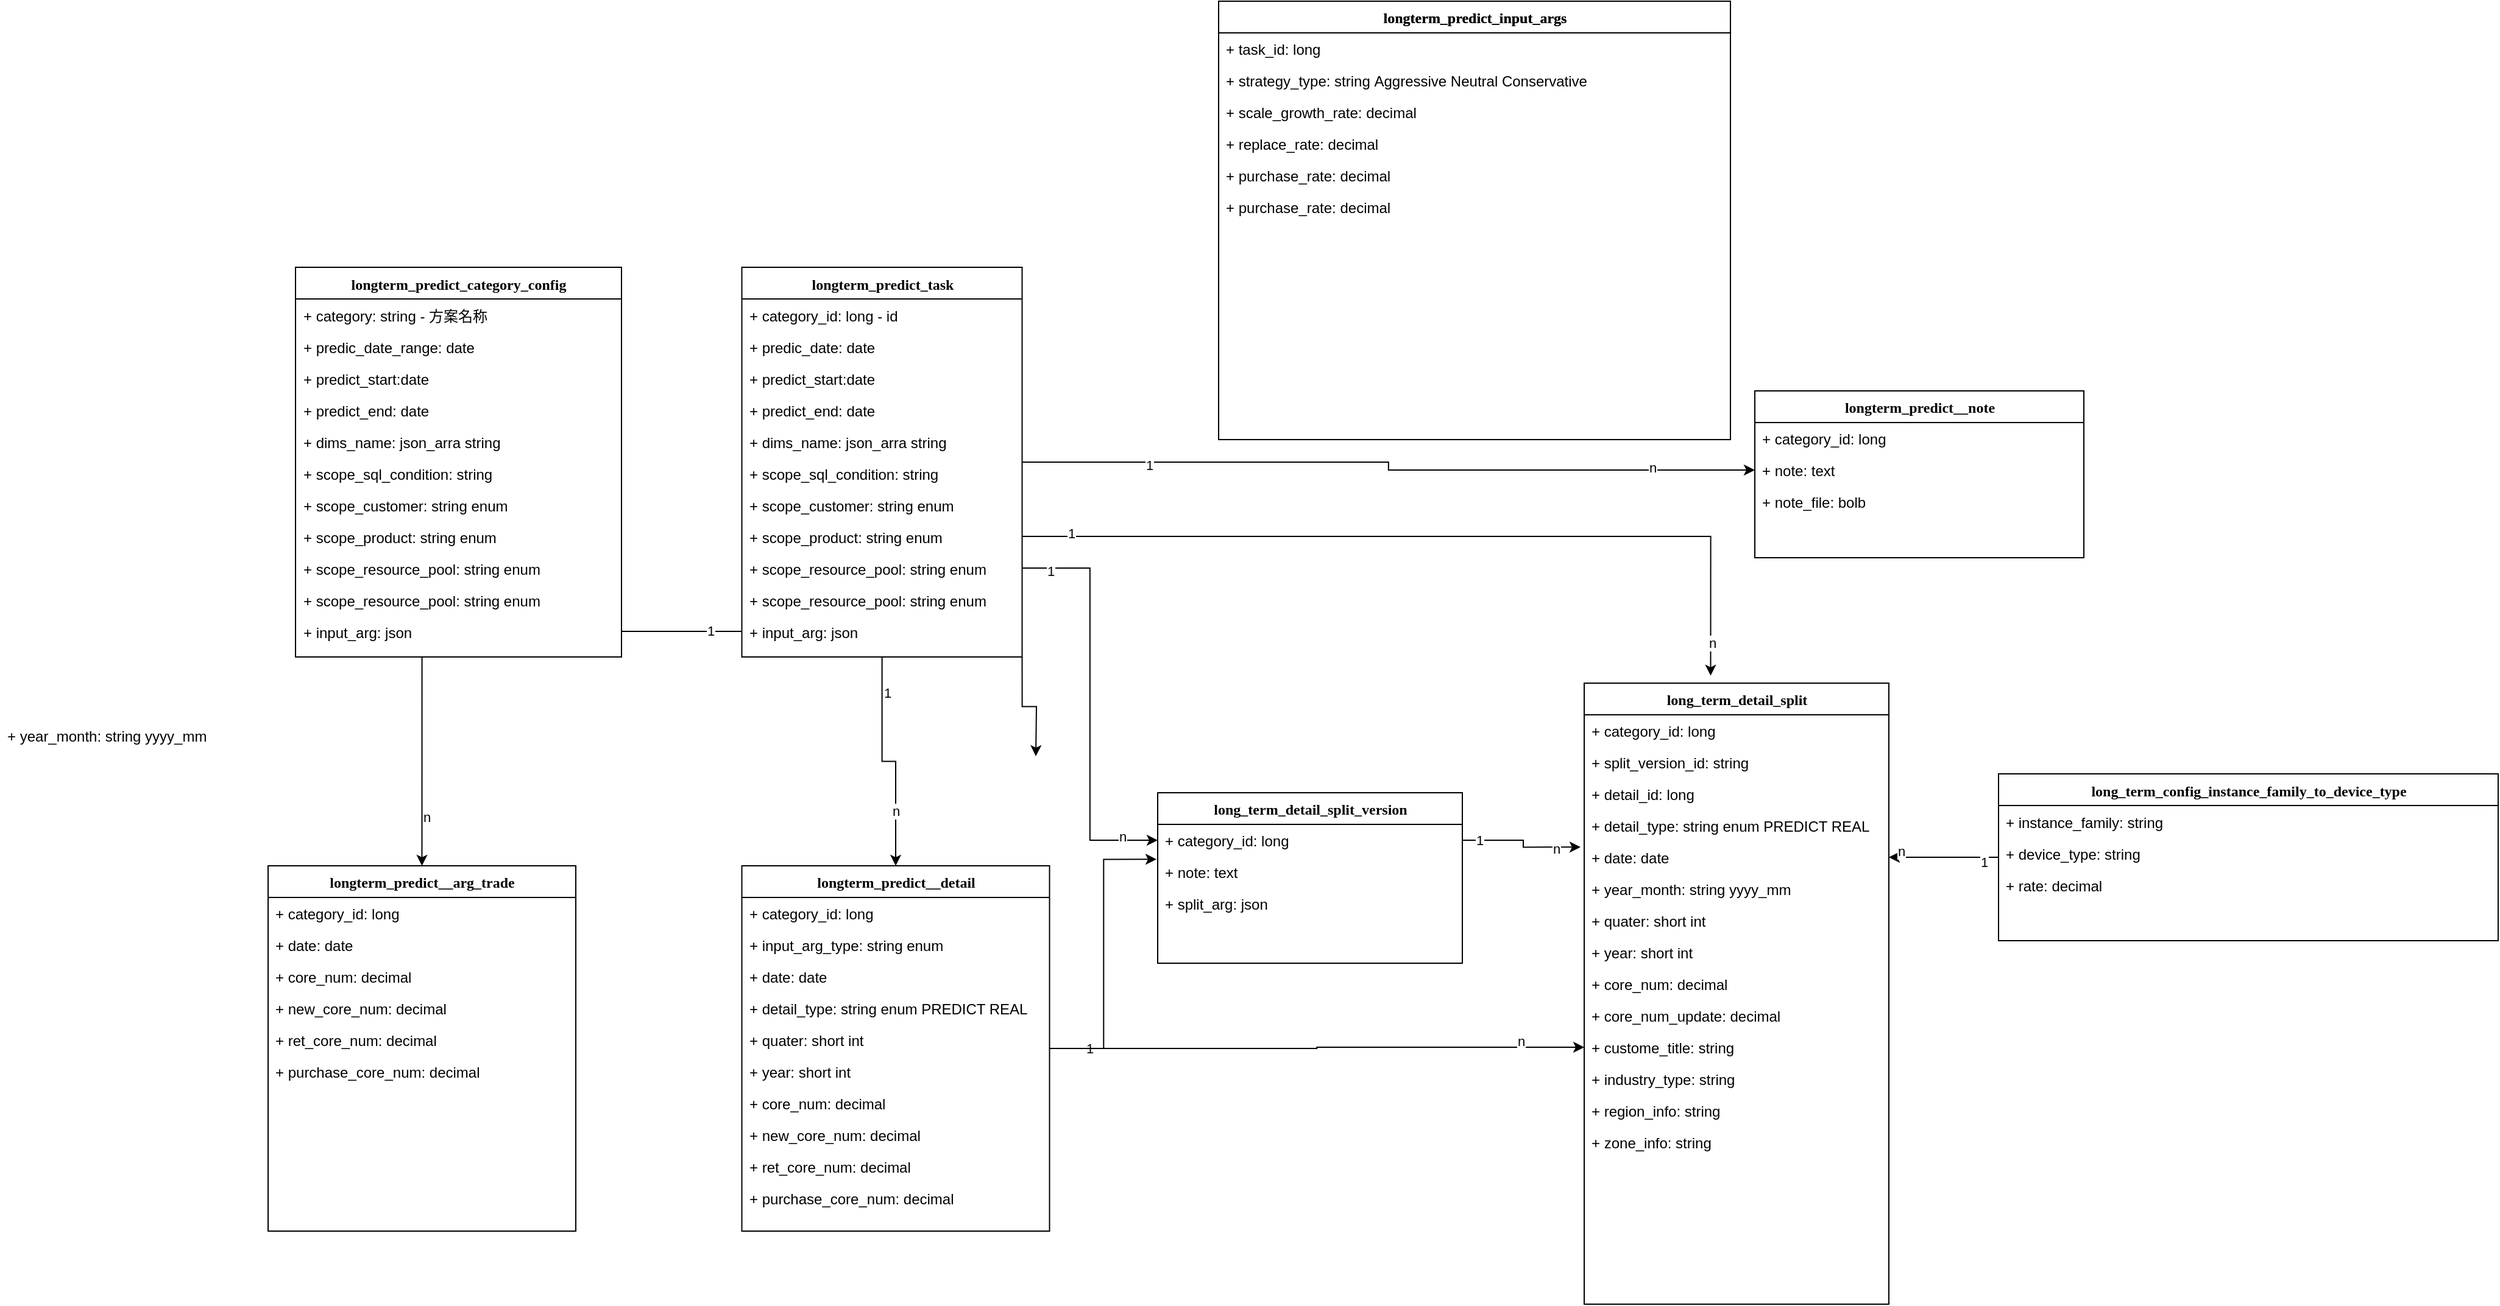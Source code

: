 <mxfile version="24.7.6">
  <diagram name="Page-1" id="9f46799a-70d6-7492-0946-bef42562c5a5">
    <mxGraphModel dx="3070" dy="2000" grid="1" gridSize="10" guides="1" tooltips="1" connect="1" arrows="1" fold="1" page="1" pageScale="1" pageWidth="1100" pageHeight="850" background="none" math="0" shadow="0">
      <root>
        <mxCell id="0" />
        <mxCell id="1" parent="0" />
        <mxCell id="yYe-uFD8IjanVbR1_Ap--11" style="edgeStyle=orthogonalEdgeStyle;rounded=0;orthogonalLoop=1;jettySize=auto;html=1;entryX=0.5;entryY=0;entryDx=0;entryDy=0;" edge="1" parent="1" source="78961159f06e98e8-17" target="78961159f06e98e8-69">
          <mxGeometry relative="1" as="geometry" />
        </mxCell>
        <mxCell id="yYe-uFD8IjanVbR1_Ap--20" value="1" style="edgeLabel;html=1;align=center;verticalAlign=middle;resizable=0;points=[];" vertex="1" connectable="0" parent="yYe-uFD8IjanVbR1_Ap--11">
          <mxGeometry x="-0.678" y="4" relative="1" as="geometry">
            <mxPoint as="offset" />
          </mxGeometry>
        </mxCell>
        <mxCell id="yYe-uFD8IjanVbR1_Ap--21" value="n" style="edgeLabel;html=1;align=center;verticalAlign=middle;resizable=0;points=[];" vertex="1" connectable="0" parent="yYe-uFD8IjanVbR1_Ap--11">
          <mxGeometry x="0.504" relative="1" as="geometry">
            <mxPoint as="offset" />
          </mxGeometry>
        </mxCell>
        <mxCell id="yYe-uFD8IjanVbR1_Ap--12" style="edgeStyle=orthogonalEdgeStyle;rounded=0;orthogonalLoop=1;jettySize=auto;html=1;entryX=0;entryY=0.5;entryDx=0;entryDy=0;" edge="1" parent="1" source="78961159f06e98e8-17" target="78961159f06e98e8-32">
          <mxGeometry relative="1" as="geometry" />
        </mxCell>
        <mxCell id="yYe-uFD8IjanVbR1_Ap--13" value="1" style="edgeLabel;html=1;align=center;verticalAlign=middle;resizable=0;points=[];" vertex="1" connectable="0" parent="yYe-uFD8IjanVbR1_Ap--12">
          <mxGeometry x="-0.66" y="-2" relative="1" as="geometry">
            <mxPoint as="offset" />
          </mxGeometry>
        </mxCell>
        <mxCell id="yYe-uFD8IjanVbR1_Ap--14" value="n" style="edgeLabel;html=1;align=center;verticalAlign=middle;resizable=0;points=[];" vertex="1" connectable="0" parent="yYe-uFD8IjanVbR1_Ap--12">
          <mxGeometry x="0.722" y="2" relative="1" as="geometry">
            <mxPoint as="offset" />
          </mxGeometry>
        </mxCell>
        <mxCell id="yYe-uFD8IjanVbR1_Ap--106" style="edgeStyle=orthogonalEdgeStyle;rounded=0;orthogonalLoop=1;jettySize=auto;html=1;exitX=1;exitY=1;exitDx=0;exitDy=0;" edge="1" parent="1" source="78961159f06e98e8-17">
          <mxGeometry relative="1" as="geometry">
            <mxPoint x="250" y="300" as="targetPoint" />
          </mxGeometry>
        </mxCell>
        <mxCell id="78961159f06e98e8-17" value="longterm_predict_task" style="swimlane;html=1;fontStyle=1;align=center;verticalAlign=top;childLayout=stackLayout;horizontal=1;startSize=26;horizontalStack=0;resizeParent=1;resizeLast=0;collapsible=1;marginBottom=0;swimlaneFillColor=#ffffff;rounded=0;shadow=0;comic=0;labelBackgroundColor=none;strokeWidth=1;fillColor=none;fontFamily=Verdana;fontSize=12" parent="1" vertex="1">
          <mxGeometry x="8.75" y="-101.5" width="230" height="320" as="geometry" />
        </mxCell>
        <mxCell id="78961159f06e98e8-21" value="+ category_id: long - id" style="text;html=1;strokeColor=none;fillColor=none;align=left;verticalAlign=top;spacingLeft=4;spacingRight=4;whiteSpace=wrap;overflow=hidden;rotatable=0;points=[[0,0.5],[1,0.5]];portConstraint=eastwest;" parent="78961159f06e98e8-17" vertex="1">
          <mxGeometry y="26" width="230" height="26" as="geometry" />
        </mxCell>
        <mxCell id="78961159f06e98e8-23" value="+ predic_date: date" style="text;html=1;strokeColor=none;fillColor=none;align=left;verticalAlign=top;spacingLeft=4;spacingRight=4;whiteSpace=wrap;overflow=hidden;rotatable=0;points=[[0,0.5],[1,0.5]];portConstraint=eastwest;" parent="78961159f06e98e8-17" vertex="1">
          <mxGeometry y="52" width="230" height="26" as="geometry" />
        </mxCell>
        <mxCell id="78961159f06e98e8-25" value="+ predict_start:date" style="text;html=1;strokeColor=none;fillColor=none;align=left;verticalAlign=top;spacingLeft=4;spacingRight=4;whiteSpace=wrap;overflow=hidden;rotatable=0;points=[[0,0.5],[1,0.5]];portConstraint=eastwest;" parent="78961159f06e98e8-17" vertex="1">
          <mxGeometry y="78" width="230" height="26" as="geometry" />
        </mxCell>
        <mxCell id="78961159f06e98e8-26" value="+ predict_end: date" style="text;html=1;strokeColor=none;fillColor=none;align=left;verticalAlign=top;spacingLeft=4;spacingRight=4;whiteSpace=wrap;overflow=hidden;rotatable=0;points=[[0,0.5],[1,0.5]];portConstraint=eastwest;" parent="78961159f06e98e8-17" vertex="1">
          <mxGeometry y="104" width="230" height="26" as="geometry" />
        </mxCell>
        <mxCell id="78961159f06e98e8-24" value="+ dims_name: json_arra string" style="text;html=1;strokeColor=none;fillColor=none;align=left;verticalAlign=top;spacingLeft=4;spacingRight=4;whiteSpace=wrap;overflow=hidden;rotatable=0;points=[[0,0.5],[1,0.5]];portConstraint=eastwest;" parent="78961159f06e98e8-17" vertex="1">
          <mxGeometry y="130" width="230" height="26" as="geometry" />
        </mxCell>
        <mxCell id="yYe-uFD8IjanVbR1_Ap--2" value="+ scope_sql_condition: string" style="text;html=1;strokeColor=none;fillColor=none;align=left;verticalAlign=top;spacingLeft=4;spacingRight=4;whiteSpace=wrap;overflow=hidden;rotatable=0;points=[[0,0.5],[1,0.5]];portConstraint=eastwest;" vertex="1" parent="78961159f06e98e8-17">
          <mxGeometry y="156" width="230" height="26" as="geometry" />
        </mxCell>
        <mxCell id="yYe-uFD8IjanVbR1_Ap--3" value="+ scope_customer: string enum" style="text;html=1;strokeColor=none;fillColor=none;align=left;verticalAlign=top;spacingLeft=4;spacingRight=4;whiteSpace=wrap;overflow=hidden;rotatable=0;points=[[0,0.5],[1,0.5]];portConstraint=eastwest;" vertex="1" parent="78961159f06e98e8-17">
          <mxGeometry y="182" width="230" height="26" as="geometry" />
        </mxCell>
        <mxCell id="yYe-uFD8IjanVbR1_Ap--4" value="+ scope_product: string enum" style="text;html=1;strokeColor=none;fillColor=none;align=left;verticalAlign=top;spacingLeft=4;spacingRight=4;whiteSpace=wrap;overflow=hidden;rotatable=0;points=[[0,0.5],[1,0.5]];portConstraint=eastwest;" vertex="1" parent="78961159f06e98e8-17">
          <mxGeometry y="208" width="230" height="26" as="geometry" />
        </mxCell>
        <mxCell id="yYe-uFD8IjanVbR1_Ap--5" value="+ scope_resource_pool: string enum" style="text;html=1;strokeColor=none;fillColor=none;align=left;verticalAlign=top;spacingLeft=4;spacingRight=4;whiteSpace=wrap;overflow=hidden;rotatable=0;points=[[0,0.5],[1,0.5]];portConstraint=eastwest;" vertex="1" parent="78961159f06e98e8-17">
          <mxGeometry y="234" width="230" height="26" as="geometry" />
        </mxCell>
        <mxCell id="yYe-uFD8IjanVbR1_Ap--6" value="+ scope_resource_pool: string enum" style="text;html=1;strokeColor=none;fillColor=none;align=left;verticalAlign=top;spacingLeft=4;spacingRight=4;whiteSpace=wrap;overflow=hidden;rotatable=0;points=[[0,0.5],[1,0.5]];portConstraint=eastwest;" vertex="1" parent="78961159f06e98e8-17">
          <mxGeometry y="260" width="230" height="26" as="geometry" />
        </mxCell>
        <mxCell id="yYe-uFD8IjanVbR1_Ap--7" value="+ input_arg: json" style="text;html=1;strokeColor=none;fillColor=none;align=left;verticalAlign=top;spacingLeft=4;spacingRight=4;whiteSpace=wrap;overflow=hidden;rotatable=0;points=[[0,0.5],[1,0.5]];portConstraint=eastwest;" vertex="1" parent="78961159f06e98e8-17">
          <mxGeometry y="286" width="230" height="26" as="geometry" />
        </mxCell>
        <mxCell id="78961159f06e98e8-30" value="longterm_predict__note" style="swimlane;html=1;fontStyle=1;align=center;verticalAlign=top;childLayout=stackLayout;horizontal=1;startSize=26;horizontalStack=0;resizeParent=1;resizeLast=0;collapsible=1;marginBottom=0;swimlaneFillColor=#ffffff;rounded=0;shadow=0;comic=0;labelBackgroundColor=none;strokeWidth=1;fillColor=none;fontFamily=Verdana;fontSize=12" parent="1" vertex="1">
          <mxGeometry x="840" width="270" height="137" as="geometry" />
        </mxCell>
        <mxCell id="78961159f06e98e8-31" value="+ category_id: long" style="text;html=1;strokeColor=none;fillColor=none;align=left;verticalAlign=top;spacingLeft=4;spacingRight=4;whiteSpace=wrap;overflow=hidden;rotatable=0;points=[[0,0.5],[1,0.5]];portConstraint=eastwest;" parent="78961159f06e98e8-30" vertex="1">
          <mxGeometry y="26" width="270" height="26" as="geometry" />
        </mxCell>
        <mxCell id="78961159f06e98e8-32" value="+ note: text" style="text;html=1;strokeColor=none;fillColor=none;align=left;verticalAlign=top;spacingLeft=4;spacingRight=4;whiteSpace=wrap;overflow=hidden;rotatable=0;points=[[0,0.5],[1,0.5]];portConstraint=eastwest;" parent="78961159f06e98e8-30" vertex="1">
          <mxGeometry y="52" width="270" height="26" as="geometry" />
        </mxCell>
        <mxCell id="78961159f06e98e8-34" value="+ note_file: bolb" style="text;html=1;strokeColor=none;fillColor=none;align=left;verticalAlign=top;spacingLeft=4;spacingRight=4;whiteSpace=wrap;overflow=hidden;rotatable=0;points=[[0,0.5],[1,0.5]];portConstraint=eastwest;" parent="78961159f06e98e8-30" vertex="1">
          <mxGeometry y="78" width="270" height="26" as="geometry" />
        </mxCell>
        <mxCell id="yYe-uFD8IjanVbR1_Ap--32" style="edgeStyle=orthogonalEdgeStyle;rounded=0;orthogonalLoop=1;jettySize=auto;html=1;entryX=0;entryY=0.5;entryDx=0;entryDy=0;" edge="1" parent="1" source="78961159f06e98e8-69" target="yYe-uFD8IjanVbR1_Ap--30">
          <mxGeometry relative="1" as="geometry">
            <mxPoint x="330" y="505" as="targetPoint" />
          </mxGeometry>
        </mxCell>
        <mxCell id="yYe-uFD8IjanVbR1_Ap--33" value="1" style="edgeLabel;html=1;align=center;verticalAlign=middle;resizable=0;points=[];" vertex="1" connectable="0" parent="yYe-uFD8IjanVbR1_Ap--32">
          <mxGeometry x="-0.853" relative="1" as="geometry">
            <mxPoint as="offset" />
          </mxGeometry>
        </mxCell>
        <mxCell id="yYe-uFD8IjanVbR1_Ap--34" value="n" style="edgeLabel;html=1;align=center;verticalAlign=middle;resizable=0;points=[];" vertex="1" connectable="0" parent="yYe-uFD8IjanVbR1_Ap--32">
          <mxGeometry x="0.759" y="5" relative="1" as="geometry">
            <mxPoint as="offset" />
          </mxGeometry>
        </mxCell>
        <mxCell id="78961159f06e98e8-69" value="longterm_predict__detail" style="swimlane;html=1;fontStyle=1;align=center;verticalAlign=top;childLayout=stackLayout;horizontal=1;startSize=26;horizontalStack=0;resizeParent=1;resizeLast=0;collapsible=1;marginBottom=0;swimlaneFillColor=#ffffff;rounded=0;shadow=0;comic=0;labelBackgroundColor=none;strokeWidth=1;fillColor=none;fontFamily=Verdana;fontSize=12" parent="1" vertex="1">
          <mxGeometry x="8.75" y="390" width="252.5" height="300" as="geometry" />
        </mxCell>
        <mxCell id="78961159f06e98e8-70" value="+ category_id: long" style="text;html=1;strokeColor=none;fillColor=none;align=left;verticalAlign=top;spacingLeft=4;spacingRight=4;whiteSpace=wrap;overflow=hidden;rotatable=0;points=[[0,0.5],[1,0.5]];portConstraint=eastwest;" parent="78961159f06e98e8-69" vertex="1">
          <mxGeometry y="26" width="252.5" height="26" as="geometry" />
        </mxCell>
        <mxCell id="yYe-uFD8IjanVbR1_Ap--31" value="+ input_arg_type: string enum&amp;nbsp;&amp;nbsp;" style="text;html=1;strokeColor=none;fillColor=none;align=left;verticalAlign=top;spacingLeft=4;spacingRight=4;whiteSpace=wrap;overflow=hidden;rotatable=0;points=[[0,0.5],[1,0.5]];portConstraint=eastwest;" vertex="1" parent="78961159f06e98e8-69">
          <mxGeometry y="52" width="252.5" height="26" as="geometry" />
        </mxCell>
        <mxCell id="78961159f06e98e8-71" value="+ date: date" style="text;html=1;strokeColor=none;fillColor=none;align=left;verticalAlign=top;spacingLeft=4;spacingRight=4;whiteSpace=wrap;overflow=hidden;rotatable=0;points=[[0,0.5],[1,0.5]];portConstraint=eastwest;" parent="78961159f06e98e8-69" vertex="1">
          <mxGeometry y="78" width="252.5" height="26" as="geometry" />
        </mxCell>
        <mxCell id="yYe-uFD8IjanVbR1_Ap--19" value="+ detail_type: string enum PREDICT REAL" style="text;html=1;strokeColor=none;fillColor=none;align=left;verticalAlign=top;spacingLeft=4;spacingRight=4;whiteSpace=wrap;overflow=hidden;rotatable=0;points=[[0,0.5],[1,0.5]];portConstraint=eastwest;" vertex="1" parent="78961159f06e98e8-69">
          <mxGeometry y="104" width="252.5" height="26" as="geometry" />
        </mxCell>
        <mxCell id="78961159f06e98e8-74" value="+ quater: short int&amp;nbsp;" style="text;html=1;strokeColor=none;fillColor=none;align=left;verticalAlign=top;spacingLeft=4;spacingRight=4;whiteSpace=wrap;overflow=hidden;rotatable=0;points=[[0,0.5],[1,0.5]];portConstraint=eastwest;" parent="78961159f06e98e8-69" vertex="1">
          <mxGeometry y="130" width="252.5" height="26" as="geometry" />
        </mxCell>
        <mxCell id="78961159f06e98e8-75" value="+ year: short int" style="text;html=1;strokeColor=none;fillColor=none;align=left;verticalAlign=top;spacingLeft=4;spacingRight=4;whiteSpace=wrap;overflow=hidden;rotatable=0;points=[[0,0.5],[1,0.5]];portConstraint=eastwest;" parent="78961159f06e98e8-69" vertex="1">
          <mxGeometry y="156" width="252.5" height="26" as="geometry" />
        </mxCell>
        <mxCell id="yYe-uFD8IjanVbR1_Ap--17" value="+ core_num: decimal" style="text;html=1;strokeColor=none;fillColor=none;align=left;verticalAlign=top;spacingLeft=4;spacingRight=4;whiteSpace=wrap;overflow=hidden;rotatable=0;points=[[0,0.5],[1,0.5]];portConstraint=eastwest;" vertex="1" parent="78961159f06e98e8-69">
          <mxGeometry y="182" width="252.5" height="26" as="geometry" />
        </mxCell>
        <mxCell id="yYe-uFD8IjanVbR1_Ap--75" value="+ new_core_num: decimal" style="text;html=1;strokeColor=none;fillColor=none;align=left;verticalAlign=top;spacingLeft=4;spacingRight=4;whiteSpace=wrap;overflow=hidden;rotatable=0;points=[[0,0.5],[1,0.5]];portConstraint=eastwest;" vertex="1" parent="78961159f06e98e8-69">
          <mxGeometry y="208" width="252.5" height="26" as="geometry" />
        </mxCell>
        <mxCell id="yYe-uFD8IjanVbR1_Ap--76" value="+ ret_core_num: decimal" style="text;html=1;strokeColor=none;fillColor=none;align=left;verticalAlign=top;spacingLeft=4;spacingRight=4;whiteSpace=wrap;overflow=hidden;rotatable=0;points=[[0,0.5],[1,0.5]];portConstraint=eastwest;" vertex="1" parent="78961159f06e98e8-69">
          <mxGeometry y="234" width="252.5" height="26" as="geometry" />
        </mxCell>
        <mxCell id="yYe-uFD8IjanVbR1_Ap--77" value="+ purchase_core_num: decimal" style="text;html=1;strokeColor=none;fillColor=none;align=left;verticalAlign=top;spacingLeft=4;spacingRight=4;whiteSpace=wrap;overflow=hidden;rotatable=0;points=[[0,0.5],[1,0.5]];portConstraint=eastwest;" vertex="1" parent="78961159f06e98e8-69">
          <mxGeometry y="260" width="252.5" height="26" as="geometry" />
        </mxCell>
        <mxCell id="yYe-uFD8IjanVbR1_Ap--15" value="+ year_month: string yyyy_mm" style="text;html=1;strokeColor=none;fillColor=none;align=left;verticalAlign=top;spacingLeft=4;spacingRight=4;whiteSpace=wrap;overflow=hidden;rotatable=0;points=[[0,0.5],[1,0.5]];portConstraint=eastwest;" vertex="1" parent="1">
          <mxGeometry x="-600" y="270" width="260" height="26" as="geometry" />
        </mxCell>
        <mxCell id="yYe-uFD8IjanVbR1_Ap--22" value="long_term_detail_split" style="swimlane;html=1;fontStyle=1;align=center;verticalAlign=top;childLayout=stackLayout;horizontal=1;startSize=26;horizontalStack=0;resizeParent=1;resizeLast=0;collapsible=1;marginBottom=0;swimlaneFillColor=#ffffff;rounded=0;shadow=0;comic=0;labelBackgroundColor=none;strokeWidth=1;fillColor=none;fontFamily=Verdana;fontSize=12" vertex="1" parent="1">
          <mxGeometry x="700" y="240" width="250" height="510" as="geometry" />
        </mxCell>
        <mxCell id="yYe-uFD8IjanVbR1_Ap--23" value="+ category_id: long" style="text;html=1;strokeColor=none;fillColor=none;align=left;verticalAlign=top;spacingLeft=4;spacingRight=4;whiteSpace=wrap;overflow=hidden;rotatable=0;points=[[0,0.5],[1,0.5]];portConstraint=eastwest;" vertex="1" parent="yYe-uFD8IjanVbR1_Ap--22">
          <mxGeometry y="26" width="250" height="26" as="geometry" />
        </mxCell>
        <mxCell id="yYe-uFD8IjanVbR1_Ap--36" value="+ split_version_id: string" style="text;html=1;strokeColor=none;fillColor=none;align=left;verticalAlign=top;spacingLeft=4;spacingRight=4;whiteSpace=wrap;overflow=hidden;rotatable=0;points=[[0,0.5],[1,0.5]];portConstraint=eastwest;" vertex="1" parent="yYe-uFD8IjanVbR1_Ap--22">
          <mxGeometry y="52" width="250" height="26" as="geometry" />
        </mxCell>
        <mxCell id="yYe-uFD8IjanVbR1_Ap--29" value="+ detail_id: long" style="text;html=1;strokeColor=none;fillColor=none;align=left;verticalAlign=top;spacingLeft=4;spacingRight=4;whiteSpace=wrap;overflow=hidden;rotatable=0;points=[[0,0.5],[1,0.5]];portConstraint=eastwest;" vertex="1" parent="yYe-uFD8IjanVbR1_Ap--22">
          <mxGeometry y="78" width="250" height="26" as="geometry" />
        </mxCell>
        <mxCell id="yYe-uFD8IjanVbR1_Ap--25" value="+ detail_type: string enum PREDICT REAL" style="text;html=1;strokeColor=none;fillColor=none;align=left;verticalAlign=top;spacingLeft=4;spacingRight=4;whiteSpace=wrap;overflow=hidden;rotatable=0;points=[[0,0.5],[1,0.5]];portConstraint=eastwest;" vertex="1" parent="yYe-uFD8IjanVbR1_Ap--22">
          <mxGeometry y="104" width="250" height="26" as="geometry" />
        </mxCell>
        <mxCell id="yYe-uFD8IjanVbR1_Ap--24" value="+ date: date" style="text;html=1;strokeColor=none;fillColor=none;align=left;verticalAlign=top;spacingLeft=4;spacingRight=4;whiteSpace=wrap;overflow=hidden;rotatable=0;points=[[0,0.5],[1,0.5]];portConstraint=eastwest;" vertex="1" parent="yYe-uFD8IjanVbR1_Ap--22">
          <mxGeometry y="130" width="250" height="26" as="geometry" />
        </mxCell>
        <mxCell id="yYe-uFD8IjanVbR1_Ap--64" value="+ year_month: string yyyy_mm" style="text;html=1;strokeColor=none;fillColor=none;align=left;verticalAlign=top;spacingLeft=4;spacingRight=4;whiteSpace=wrap;overflow=hidden;rotatable=0;points=[[0,0.5],[1,0.5]];portConstraint=eastwest;" vertex="1" parent="yYe-uFD8IjanVbR1_Ap--22">
          <mxGeometry y="156" width="250" height="26" as="geometry" />
        </mxCell>
        <mxCell id="yYe-uFD8IjanVbR1_Ap--26" value="+ quater: short int&amp;nbsp;" style="text;html=1;strokeColor=none;fillColor=none;align=left;verticalAlign=top;spacingLeft=4;spacingRight=4;whiteSpace=wrap;overflow=hidden;rotatable=0;points=[[0,0.5],[1,0.5]];portConstraint=eastwest;" vertex="1" parent="yYe-uFD8IjanVbR1_Ap--22">
          <mxGeometry y="182" width="250" height="26" as="geometry" />
        </mxCell>
        <mxCell id="yYe-uFD8IjanVbR1_Ap--27" value="+ year: short int" style="text;html=1;strokeColor=none;fillColor=none;align=left;verticalAlign=top;spacingLeft=4;spacingRight=4;whiteSpace=wrap;overflow=hidden;rotatable=0;points=[[0,0.5],[1,0.5]];portConstraint=eastwest;" vertex="1" parent="yYe-uFD8IjanVbR1_Ap--22">
          <mxGeometry y="208" width="250" height="26" as="geometry" />
        </mxCell>
        <mxCell id="yYe-uFD8IjanVbR1_Ap--28" value="+ core_num: decimal" style="text;html=1;strokeColor=none;fillColor=none;align=left;verticalAlign=top;spacingLeft=4;spacingRight=4;whiteSpace=wrap;overflow=hidden;rotatable=0;points=[[0,0.5],[1,0.5]];portConstraint=eastwest;" vertex="1" parent="yYe-uFD8IjanVbR1_Ap--22">
          <mxGeometry y="234" width="250" height="26" as="geometry" />
        </mxCell>
        <mxCell id="yYe-uFD8IjanVbR1_Ap--65" value="+ core_num_update: decimal" style="text;html=1;strokeColor=none;fillColor=none;align=left;verticalAlign=top;spacingLeft=4;spacingRight=4;whiteSpace=wrap;overflow=hidden;rotatable=0;points=[[0,0.5],[1,0.5]];portConstraint=eastwest;" vertex="1" parent="yYe-uFD8IjanVbR1_Ap--22">
          <mxGeometry y="260" width="250" height="26" as="geometry" />
        </mxCell>
        <mxCell id="yYe-uFD8IjanVbR1_Ap--30" value="+ custome_title: string" style="text;html=1;strokeColor=none;fillColor=none;align=left;verticalAlign=top;spacingLeft=4;spacingRight=4;whiteSpace=wrap;overflow=hidden;rotatable=0;points=[[0,0.5],[1,0.5]];portConstraint=eastwest;" vertex="1" parent="yYe-uFD8IjanVbR1_Ap--22">
          <mxGeometry y="286" width="250" height="26" as="geometry" />
        </mxCell>
        <mxCell id="yYe-uFD8IjanVbR1_Ap--35" value="+ industry_type: string" style="text;html=1;strokeColor=none;fillColor=none;align=left;verticalAlign=top;spacingLeft=4;spacingRight=4;whiteSpace=wrap;overflow=hidden;rotatable=0;points=[[0,0.5],[1,0.5]];portConstraint=eastwest;" vertex="1" parent="yYe-uFD8IjanVbR1_Ap--22">
          <mxGeometry y="312" width="250" height="26" as="geometry" />
        </mxCell>
        <mxCell id="yYe-uFD8IjanVbR1_Ap--63" value="+ region_info: string" style="text;html=1;strokeColor=none;fillColor=none;align=left;verticalAlign=top;spacingLeft=4;spacingRight=4;whiteSpace=wrap;overflow=hidden;rotatable=0;points=[[0,0.5],[1,0.5]];portConstraint=eastwest;" vertex="1" parent="yYe-uFD8IjanVbR1_Ap--22">
          <mxGeometry y="338" width="250" height="26" as="geometry" />
        </mxCell>
        <mxCell id="yYe-uFD8IjanVbR1_Ap--66" value="+ zone_info: string" style="text;html=1;strokeColor=none;fillColor=none;align=left;verticalAlign=top;spacingLeft=4;spacingRight=4;whiteSpace=wrap;overflow=hidden;rotatable=0;points=[[0,0.5],[1,0.5]];portConstraint=eastwest;" vertex="1" parent="yYe-uFD8IjanVbR1_Ap--22">
          <mxGeometry y="364" width="250" height="26" as="geometry" />
        </mxCell>
        <mxCell id="yYe-uFD8IjanVbR1_Ap--37" value="long_term_detail_split_version" style="swimlane;html=1;fontStyle=1;align=center;verticalAlign=top;childLayout=stackLayout;horizontal=1;startSize=26;horizontalStack=0;resizeParent=1;resizeLast=0;collapsible=1;marginBottom=0;swimlaneFillColor=#ffffff;rounded=0;shadow=0;comic=0;labelBackgroundColor=none;strokeWidth=1;fillColor=none;fontFamily=Verdana;fontSize=12" vertex="1" parent="1">
          <mxGeometry x="350" y="330" width="250" height="140" as="geometry" />
        </mxCell>
        <mxCell id="yYe-uFD8IjanVbR1_Ap--38" value="+ category_id: long" style="text;html=1;strokeColor=none;fillColor=none;align=left;verticalAlign=top;spacingLeft=4;spacingRight=4;whiteSpace=wrap;overflow=hidden;rotatable=0;points=[[0,0.5],[1,0.5]];portConstraint=eastwest;" vertex="1" parent="yYe-uFD8IjanVbR1_Ap--37">
          <mxGeometry y="26" width="250" height="26" as="geometry" />
        </mxCell>
        <mxCell id="yYe-uFD8IjanVbR1_Ap--48" value="+ note: text" style="text;html=1;strokeColor=none;fillColor=none;align=left;verticalAlign=top;spacingLeft=4;spacingRight=4;whiteSpace=wrap;overflow=hidden;rotatable=0;points=[[0,0.5],[1,0.5]];portConstraint=eastwest;" vertex="1" parent="yYe-uFD8IjanVbR1_Ap--37">
          <mxGeometry y="52" width="250" height="26" as="geometry" />
        </mxCell>
        <mxCell id="yYe-uFD8IjanVbR1_Ap--72" value="+ split_arg: json" style="text;html=1;strokeColor=none;fillColor=none;align=left;verticalAlign=top;spacingLeft=4;spacingRight=4;whiteSpace=wrap;overflow=hidden;rotatable=0;points=[[0,0.5],[1,0.5]];portConstraint=eastwest;" vertex="1" parent="yYe-uFD8IjanVbR1_Ap--37">
          <mxGeometry y="78" width="250" height="26" as="geometry" />
        </mxCell>
        <mxCell id="yYe-uFD8IjanVbR1_Ap--49" style="edgeStyle=orthogonalEdgeStyle;rounded=0;orthogonalLoop=1;jettySize=auto;html=1;entryX=-0.004;entryY=0.103;entryDx=0;entryDy=0;entryPerimeter=0;" edge="1" parent="1" source="78961159f06e98e8-69" target="yYe-uFD8IjanVbR1_Ap--48">
          <mxGeometry relative="1" as="geometry" />
        </mxCell>
        <mxCell id="yYe-uFD8IjanVbR1_Ap--50" style="edgeStyle=orthogonalEdgeStyle;rounded=0;orthogonalLoop=1;jettySize=auto;html=1;entryX=-0.012;entryY=0.179;entryDx=0;entryDy=0;entryPerimeter=0;" edge="1" parent="1" source="yYe-uFD8IjanVbR1_Ap--38" target="yYe-uFD8IjanVbR1_Ap--24">
          <mxGeometry relative="1" as="geometry" />
        </mxCell>
        <mxCell id="yYe-uFD8IjanVbR1_Ap--61" value="1" style="edgeLabel;html=1;align=center;verticalAlign=middle;resizable=0;points=[];" vertex="1" connectable="0" parent="yYe-uFD8IjanVbR1_Ap--50">
          <mxGeometry x="-0.733" relative="1" as="geometry">
            <mxPoint as="offset" />
          </mxGeometry>
        </mxCell>
        <mxCell id="yYe-uFD8IjanVbR1_Ap--62" value="n" style="edgeLabel;html=1;align=center;verticalAlign=middle;resizable=0;points=[];" vertex="1" connectable="0" parent="yYe-uFD8IjanVbR1_Ap--50">
          <mxGeometry x="0.63" y="-1" relative="1" as="geometry">
            <mxPoint x="-1" as="offset" />
          </mxGeometry>
        </mxCell>
        <mxCell id="yYe-uFD8IjanVbR1_Ap--51" style="edgeStyle=orthogonalEdgeStyle;rounded=0;orthogonalLoop=1;jettySize=auto;html=1;entryX=0;entryY=0.5;entryDx=0;entryDy=0;" edge="1" parent="1" source="yYe-uFD8IjanVbR1_Ap--5" target="yYe-uFD8IjanVbR1_Ap--38">
          <mxGeometry relative="1" as="geometry" />
        </mxCell>
        <mxCell id="yYe-uFD8IjanVbR1_Ap--53" value="1" style="edgeLabel;html=1;align=center;verticalAlign=middle;resizable=0;points=[];" vertex="1" connectable="0" parent="yYe-uFD8IjanVbR1_Ap--51">
          <mxGeometry x="-0.865" y="-2" relative="1" as="geometry">
            <mxPoint as="offset" />
          </mxGeometry>
        </mxCell>
        <mxCell id="yYe-uFD8IjanVbR1_Ap--54" value="n" style="edgeLabel;html=1;align=center;verticalAlign=middle;resizable=0;points=[];" vertex="1" connectable="0" parent="yYe-uFD8IjanVbR1_Ap--51">
          <mxGeometry x="0.823" y="3" relative="1" as="geometry">
            <mxPoint as="offset" />
          </mxGeometry>
        </mxCell>
        <mxCell id="yYe-uFD8IjanVbR1_Ap--52" style="edgeStyle=orthogonalEdgeStyle;rounded=0;orthogonalLoop=1;jettySize=auto;html=1;entryX=0.415;entryY=-0.012;entryDx=0;entryDy=0;entryPerimeter=0;" edge="1" parent="1" source="yYe-uFD8IjanVbR1_Ap--4" target="yYe-uFD8IjanVbR1_Ap--22">
          <mxGeometry relative="1" as="geometry" />
        </mxCell>
        <mxCell id="yYe-uFD8IjanVbR1_Ap--55" value="1" style="edgeLabel;html=1;align=center;verticalAlign=middle;resizable=0;points=[];" vertex="1" connectable="0" parent="yYe-uFD8IjanVbR1_Ap--52">
          <mxGeometry x="-0.882" y="3" relative="1" as="geometry">
            <mxPoint as="offset" />
          </mxGeometry>
        </mxCell>
        <mxCell id="yYe-uFD8IjanVbR1_Ap--56" value="n" style="edgeLabel;html=1;align=center;verticalAlign=middle;resizable=0;points=[];" vertex="1" connectable="0" parent="yYe-uFD8IjanVbR1_Ap--52">
          <mxGeometry x="0.921" y="1" relative="1" as="geometry">
            <mxPoint as="offset" />
          </mxGeometry>
        </mxCell>
        <mxCell id="yYe-uFD8IjanVbR1_Ap--71" style="edgeStyle=orthogonalEdgeStyle;rounded=0;orthogonalLoop=1;jettySize=auto;html=1;entryX=1;entryY=0.5;entryDx=0;entryDy=0;" edge="1" parent="1" source="yYe-uFD8IjanVbR1_Ap--67" target="yYe-uFD8IjanVbR1_Ap--24">
          <mxGeometry relative="1" as="geometry" />
        </mxCell>
        <mxCell id="yYe-uFD8IjanVbR1_Ap--73" value="1" style="edgeLabel;html=1;align=center;verticalAlign=middle;resizable=0;points=[];" vertex="1" connectable="0" parent="yYe-uFD8IjanVbR1_Ap--71">
          <mxGeometry x="-0.732" y="4" relative="1" as="geometry">
            <mxPoint as="offset" />
          </mxGeometry>
        </mxCell>
        <mxCell id="yYe-uFD8IjanVbR1_Ap--74" value="n" style="edgeLabel;html=1;align=center;verticalAlign=middle;resizable=0;points=[];" vertex="1" connectable="0" parent="yYe-uFD8IjanVbR1_Ap--71">
          <mxGeometry x="0.778" y="-5" relative="1" as="geometry">
            <mxPoint as="offset" />
          </mxGeometry>
        </mxCell>
        <mxCell id="yYe-uFD8IjanVbR1_Ap--67" value="long_term_config_instance_family_to_device_type" style="swimlane;html=1;fontStyle=1;align=center;verticalAlign=top;childLayout=stackLayout;horizontal=1;startSize=26;horizontalStack=0;resizeParent=1;resizeLast=0;collapsible=1;marginBottom=0;swimlaneFillColor=#ffffff;rounded=0;shadow=0;comic=0;labelBackgroundColor=none;strokeWidth=1;fillColor=none;fontFamily=Verdana;fontSize=12" vertex="1" parent="1">
          <mxGeometry x="1040" y="314.5" width="410" height="137" as="geometry" />
        </mxCell>
        <mxCell id="yYe-uFD8IjanVbR1_Ap--68" value="+ instance_family: string" style="text;html=1;strokeColor=none;fillColor=none;align=left;verticalAlign=top;spacingLeft=4;spacingRight=4;whiteSpace=wrap;overflow=hidden;rotatable=0;points=[[0,0.5],[1,0.5]];portConstraint=eastwest;" vertex="1" parent="yYe-uFD8IjanVbR1_Ap--67">
          <mxGeometry y="26" width="410" height="26" as="geometry" />
        </mxCell>
        <mxCell id="yYe-uFD8IjanVbR1_Ap--69" value="+ device_type: string" style="text;html=1;strokeColor=none;fillColor=none;align=left;verticalAlign=top;spacingLeft=4;spacingRight=4;whiteSpace=wrap;overflow=hidden;rotatable=0;points=[[0,0.5],[1,0.5]];portConstraint=eastwest;" vertex="1" parent="yYe-uFD8IjanVbR1_Ap--67">
          <mxGeometry y="52" width="410" height="26" as="geometry" />
        </mxCell>
        <mxCell id="yYe-uFD8IjanVbR1_Ap--70" value="+ rate: decimal" style="text;html=1;strokeColor=none;fillColor=none;align=left;verticalAlign=top;spacingLeft=4;spacingRight=4;whiteSpace=wrap;overflow=hidden;rotatable=0;points=[[0,0.5],[1,0.5]];portConstraint=eastwest;" vertex="1" parent="yYe-uFD8IjanVbR1_Ap--67">
          <mxGeometry y="78" width="410" height="26" as="geometry" />
        </mxCell>
        <mxCell id="yYe-uFD8IjanVbR1_Ap--78" value="longterm_predict__arg_trade" style="swimlane;html=1;fontStyle=1;align=center;verticalAlign=top;childLayout=stackLayout;horizontal=1;startSize=26;horizontalStack=0;resizeParent=1;resizeLast=0;collapsible=1;marginBottom=0;swimlaneFillColor=#ffffff;rounded=0;shadow=0;comic=0;labelBackgroundColor=none;strokeWidth=1;fillColor=none;fontFamily=Verdana;fontSize=12" vertex="1" parent="1">
          <mxGeometry x="-380" y="390" width="252.5" height="300" as="geometry" />
        </mxCell>
        <mxCell id="yYe-uFD8IjanVbR1_Ap--79" value="+ category_id: long" style="text;html=1;strokeColor=none;fillColor=none;align=left;verticalAlign=top;spacingLeft=4;spacingRight=4;whiteSpace=wrap;overflow=hidden;rotatable=0;points=[[0,0.5],[1,0.5]];portConstraint=eastwest;" vertex="1" parent="yYe-uFD8IjanVbR1_Ap--78">
          <mxGeometry y="26" width="252.5" height="26" as="geometry" />
        </mxCell>
        <mxCell id="yYe-uFD8IjanVbR1_Ap--81" value="+ date: date" style="text;html=1;strokeColor=none;fillColor=none;align=left;verticalAlign=top;spacingLeft=4;spacingRight=4;whiteSpace=wrap;overflow=hidden;rotatable=0;points=[[0,0.5],[1,0.5]];portConstraint=eastwest;" vertex="1" parent="yYe-uFD8IjanVbR1_Ap--78">
          <mxGeometry y="52" width="252.5" height="26" as="geometry" />
        </mxCell>
        <mxCell id="yYe-uFD8IjanVbR1_Ap--85" value="+ core_num: decimal" style="text;html=1;strokeColor=none;fillColor=none;align=left;verticalAlign=top;spacingLeft=4;spacingRight=4;whiteSpace=wrap;overflow=hidden;rotatable=0;points=[[0,0.5],[1,0.5]];portConstraint=eastwest;" vertex="1" parent="yYe-uFD8IjanVbR1_Ap--78">
          <mxGeometry y="78" width="252.5" height="26" as="geometry" />
        </mxCell>
        <mxCell id="yYe-uFD8IjanVbR1_Ap--86" value="+ new_core_num: decimal" style="text;html=1;strokeColor=none;fillColor=none;align=left;verticalAlign=top;spacingLeft=4;spacingRight=4;whiteSpace=wrap;overflow=hidden;rotatable=0;points=[[0,0.5],[1,0.5]];portConstraint=eastwest;" vertex="1" parent="yYe-uFD8IjanVbR1_Ap--78">
          <mxGeometry y="104" width="252.5" height="26" as="geometry" />
        </mxCell>
        <mxCell id="yYe-uFD8IjanVbR1_Ap--87" value="+ ret_core_num: decimal" style="text;html=1;strokeColor=none;fillColor=none;align=left;verticalAlign=top;spacingLeft=4;spacingRight=4;whiteSpace=wrap;overflow=hidden;rotatable=0;points=[[0,0.5],[1,0.5]];portConstraint=eastwest;" vertex="1" parent="yYe-uFD8IjanVbR1_Ap--78">
          <mxGeometry y="130" width="252.5" height="26" as="geometry" />
        </mxCell>
        <mxCell id="yYe-uFD8IjanVbR1_Ap--88" value="+ purchase_core_num: decimal" style="text;html=1;strokeColor=none;fillColor=none;align=left;verticalAlign=top;spacingLeft=4;spacingRight=4;whiteSpace=wrap;overflow=hidden;rotatable=0;points=[[0,0.5],[1,0.5]];portConstraint=eastwest;" vertex="1" parent="yYe-uFD8IjanVbR1_Ap--78">
          <mxGeometry y="156" width="252.5" height="26" as="geometry" />
        </mxCell>
        <mxCell id="yYe-uFD8IjanVbR1_Ap--89" style="edgeStyle=orthogonalEdgeStyle;rounded=0;orthogonalLoop=1;jettySize=auto;html=1;entryX=0.5;entryY=0;entryDx=0;entryDy=0;" edge="1" parent="1" source="yYe-uFD8IjanVbR1_Ap--7" target="yYe-uFD8IjanVbR1_Ap--78">
          <mxGeometry relative="1" as="geometry" />
        </mxCell>
        <mxCell id="yYe-uFD8IjanVbR1_Ap--90" value="n" style="edgeLabel;html=1;align=center;verticalAlign=middle;resizable=0;points=[];" vertex="1" connectable="0" parent="yYe-uFD8IjanVbR1_Ap--89">
          <mxGeometry x="0.818" y="3" relative="1" as="geometry">
            <mxPoint y="1" as="offset" />
          </mxGeometry>
        </mxCell>
        <mxCell id="yYe-uFD8IjanVbR1_Ap--91" value="1" style="edgeLabel;html=1;align=center;verticalAlign=middle;resizable=0;points=[];" vertex="1" connectable="0" parent="yYe-uFD8IjanVbR1_Ap--89">
          <mxGeometry x="-0.885" y="-1" relative="1" as="geometry">
            <mxPoint as="offset" />
          </mxGeometry>
        </mxCell>
        <mxCell id="yYe-uFD8IjanVbR1_Ap--93" value="longterm_predict_category_config" style="swimlane;html=1;fontStyle=1;align=center;verticalAlign=top;childLayout=stackLayout;horizontal=1;startSize=26;horizontalStack=0;resizeParent=1;resizeLast=0;collapsible=1;marginBottom=0;swimlaneFillColor=#ffffff;rounded=0;shadow=0;comic=0;labelBackgroundColor=none;strokeWidth=1;fillColor=none;fontFamily=Verdana;fontSize=12" vertex="1" parent="1">
          <mxGeometry x="-357.5" y="-101.5" width="267.5" height="320" as="geometry" />
        </mxCell>
        <mxCell id="yYe-uFD8IjanVbR1_Ap--94" value="+ category: string - 方案名称" style="text;html=1;strokeColor=none;fillColor=none;align=left;verticalAlign=top;spacingLeft=4;spacingRight=4;whiteSpace=wrap;overflow=hidden;rotatable=0;points=[[0,0.5],[1,0.5]];portConstraint=eastwest;" vertex="1" parent="yYe-uFD8IjanVbR1_Ap--93">
          <mxGeometry y="26" width="267.5" height="26" as="geometry" />
        </mxCell>
        <mxCell id="yYe-uFD8IjanVbR1_Ap--95" value="+ predic_date_range: date" style="text;html=1;strokeColor=none;fillColor=none;align=left;verticalAlign=top;spacingLeft=4;spacingRight=4;whiteSpace=wrap;overflow=hidden;rotatable=0;points=[[0,0.5],[1,0.5]];portConstraint=eastwest;" vertex="1" parent="yYe-uFD8IjanVbR1_Ap--93">
          <mxGeometry y="52" width="267.5" height="26" as="geometry" />
        </mxCell>
        <mxCell id="yYe-uFD8IjanVbR1_Ap--96" value="+ predict_start:date" style="text;html=1;strokeColor=none;fillColor=none;align=left;verticalAlign=top;spacingLeft=4;spacingRight=4;whiteSpace=wrap;overflow=hidden;rotatable=0;points=[[0,0.5],[1,0.5]];portConstraint=eastwest;" vertex="1" parent="yYe-uFD8IjanVbR1_Ap--93">
          <mxGeometry y="78" width="267.5" height="26" as="geometry" />
        </mxCell>
        <mxCell id="yYe-uFD8IjanVbR1_Ap--97" value="+ predict_end: date" style="text;html=1;strokeColor=none;fillColor=none;align=left;verticalAlign=top;spacingLeft=4;spacingRight=4;whiteSpace=wrap;overflow=hidden;rotatable=0;points=[[0,0.5],[1,0.5]];portConstraint=eastwest;" vertex="1" parent="yYe-uFD8IjanVbR1_Ap--93">
          <mxGeometry y="104" width="267.5" height="26" as="geometry" />
        </mxCell>
        <mxCell id="yYe-uFD8IjanVbR1_Ap--98" value="+ dims_name: json_arra string" style="text;html=1;strokeColor=none;fillColor=none;align=left;verticalAlign=top;spacingLeft=4;spacingRight=4;whiteSpace=wrap;overflow=hidden;rotatable=0;points=[[0,0.5],[1,0.5]];portConstraint=eastwest;" vertex="1" parent="yYe-uFD8IjanVbR1_Ap--93">
          <mxGeometry y="130" width="267.5" height="26" as="geometry" />
        </mxCell>
        <mxCell id="yYe-uFD8IjanVbR1_Ap--99" value="+ scope_sql_condition: string" style="text;html=1;strokeColor=none;fillColor=none;align=left;verticalAlign=top;spacingLeft=4;spacingRight=4;whiteSpace=wrap;overflow=hidden;rotatable=0;points=[[0,0.5],[1,0.5]];portConstraint=eastwest;" vertex="1" parent="yYe-uFD8IjanVbR1_Ap--93">
          <mxGeometry y="156" width="267.5" height="26" as="geometry" />
        </mxCell>
        <mxCell id="yYe-uFD8IjanVbR1_Ap--100" value="+ scope_customer: string enum" style="text;html=1;strokeColor=none;fillColor=none;align=left;verticalAlign=top;spacingLeft=4;spacingRight=4;whiteSpace=wrap;overflow=hidden;rotatable=0;points=[[0,0.5],[1,0.5]];portConstraint=eastwest;" vertex="1" parent="yYe-uFD8IjanVbR1_Ap--93">
          <mxGeometry y="182" width="267.5" height="26" as="geometry" />
        </mxCell>
        <mxCell id="yYe-uFD8IjanVbR1_Ap--101" value="+ scope_product: string enum" style="text;html=1;strokeColor=none;fillColor=none;align=left;verticalAlign=top;spacingLeft=4;spacingRight=4;whiteSpace=wrap;overflow=hidden;rotatable=0;points=[[0,0.5],[1,0.5]];portConstraint=eastwest;" vertex="1" parent="yYe-uFD8IjanVbR1_Ap--93">
          <mxGeometry y="208" width="267.5" height="26" as="geometry" />
        </mxCell>
        <mxCell id="yYe-uFD8IjanVbR1_Ap--102" value="+ scope_resource_pool: string enum" style="text;html=1;strokeColor=none;fillColor=none;align=left;verticalAlign=top;spacingLeft=4;spacingRight=4;whiteSpace=wrap;overflow=hidden;rotatable=0;points=[[0,0.5],[1,0.5]];portConstraint=eastwest;" vertex="1" parent="yYe-uFD8IjanVbR1_Ap--93">
          <mxGeometry y="234" width="267.5" height="26" as="geometry" />
        </mxCell>
        <mxCell id="yYe-uFD8IjanVbR1_Ap--103" value="+ scope_resource_pool: string enum" style="text;html=1;strokeColor=none;fillColor=none;align=left;verticalAlign=top;spacingLeft=4;spacingRight=4;whiteSpace=wrap;overflow=hidden;rotatable=0;points=[[0,0.5],[1,0.5]];portConstraint=eastwest;" vertex="1" parent="yYe-uFD8IjanVbR1_Ap--93">
          <mxGeometry y="260" width="267.5" height="26" as="geometry" />
        </mxCell>
        <mxCell id="yYe-uFD8IjanVbR1_Ap--104" value="+ input_arg: json" style="text;html=1;strokeColor=none;fillColor=none;align=left;verticalAlign=top;spacingLeft=4;spacingRight=4;whiteSpace=wrap;overflow=hidden;rotatable=0;points=[[0,0.5],[1,0.5]];portConstraint=eastwest;" vertex="1" parent="yYe-uFD8IjanVbR1_Ap--93">
          <mxGeometry y="286" width="267.5" height="26" as="geometry" />
        </mxCell>
        <mxCell id="yYe-uFD8IjanVbR1_Ap--107" value="longterm_predict_input_args" style="swimlane;html=1;fontStyle=1;align=center;verticalAlign=top;childLayout=stackLayout;horizontal=1;startSize=26;horizontalStack=0;resizeParent=1;resizeLast=0;collapsible=1;marginBottom=0;swimlaneFillColor=#ffffff;rounded=0;shadow=0;comic=0;labelBackgroundColor=none;strokeWidth=1;fillColor=none;fontFamily=Verdana;fontSize=12" vertex="1" parent="1">
          <mxGeometry x="400" y="-320" width="420" height="360" as="geometry" />
        </mxCell>
        <mxCell id="yYe-uFD8IjanVbR1_Ap--108" value="+ task_id: long" style="text;html=1;strokeColor=none;fillColor=none;align=left;verticalAlign=top;spacingLeft=4;spacingRight=4;whiteSpace=wrap;overflow=hidden;rotatable=0;points=[[0,0.5],[1,0.5]];portConstraint=eastwest;" vertex="1" parent="yYe-uFD8IjanVbR1_Ap--107">
          <mxGeometry y="26" width="420" height="26" as="geometry" />
        </mxCell>
        <mxCell id="yYe-uFD8IjanVbR1_Ap--109" value="+ strategy_type: string&amp;nbsp;Aggressive&amp;nbsp;Neutral&amp;nbsp;Conservative" style="text;html=1;strokeColor=none;fillColor=none;align=left;verticalAlign=top;spacingLeft=4;spacingRight=4;whiteSpace=wrap;overflow=hidden;rotatable=0;points=[[0,0.5],[1,0.5]];portConstraint=eastwest;" vertex="1" parent="yYe-uFD8IjanVbR1_Ap--107">
          <mxGeometry y="52" width="420" height="26" as="geometry" />
        </mxCell>
        <mxCell id="yYe-uFD8IjanVbR1_Ap--110" value="+ scale_growth_rate: decimal&amp;nbsp;" style="text;html=1;strokeColor=none;fillColor=none;align=left;verticalAlign=top;spacingLeft=4;spacingRight=4;whiteSpace=wrap;overflow=hidden;rotatable=0;points=[[0,0.5],[1,0.5]];portConstraint=eastwest;" vertex="1" parent="yYe-uFD8IjanVbR1_Ap--107">
          <mxGeometry y="78" width="420" height="26" as="geometry" />
        </mxCell>
        <mxCell id="yYe-uFD8IjanVbR1_Ap--111" value="+ replace_rate: decimal&amp;nbsp;" style="text;html=1;strokeColor=none;fillColor=none;align=left;verticalAlign=top;spacingLeft=4;spacingRight=4;whiteSpace=wrap;overflow=hidden;rotatable=0;points=[[0,0.5],[1,0.5]];portConstraint=eastwest;" vertex="1" parent="yYe-uFD8IjanVbR1_Ap--107">
          <mxGeometry y="104" width="420" height="26" as="geometry" />
        </mxCell>
        <mxCell id="yYe-uFD8IjanVbR1_Ap--112" value="+ purchase_rate: decimal&amp;nbsp;" style="text;html=1;strokeColor=none;fillColor=none;align=left;verticalAlign=top;spacingLeft=4;spacingRight=4;whiteSpace=wrap;overflow=hidden;rotatable=0;points=[[0,0.5],[1,0.5]];portConstraint=eastwest;" vertex="1" parent="yYe-uFD8IjanVbR1_Ap--107">
          <mxGeometry y="130" width="420" height="26" as="geometry" />
        </mxCell>
        <mxCell id="yYe-uFD8IjanVbR1_Ap--113" value="+ purchase_rate: decimal&amp;nbsp;" style="text;html=1;strokeColor=none;fillColor=none;align=left;verticalAlign=top;spacingLeft=4;spacingRight=4;whiteSpace=wrap;overflow=hidden;rotatable=0;points=[[0,0.5],[1,0.5]];portConstraint=eastwest;" vertex="1" parent="yYe-uFD8IjanVbR1_Ap--107">
          <mxGeometry y="156" width="420" height="26" as="geometry" />
        </mxCell>
        <mxCell id="yYe-uFD8IjanVbR1_Ap--114" value="+ purchase_rate: decimal&amp;nbsp;" style="text;html=1;strokeColor=none;fillColor=none;align=left;verticalAlign=top;spacingLeft=4;spacingRight=4;whiteSpace=wrap;overflow=hidden;rotatable=0;points=[[0,0.5],[1,0.5]];portConstraint=eastwest;" vertex="1" parent="1">
          <mxGeometry x="400" y="-140" width="420" height="26" as="geometry" />
        </mxCell>
        <mxCell id="yYe-uFD8IjanVbR1_Ap--115" value="longterm_predict_input_args" style="swimlane;html=1;fontStyle=1;align=center;verticalAlign=top;childLayout=stackLayout;horizontal=1;startSize=26;horizontalStack=0;resizeParent=1;resizeLast=0;collapsible=1;marginBottom=0;swimlaneFillColor=#ffffff;rounded=0;shadow=0;comic=0;labelBackgroundColor=none;strokeWidth=1;fillColor=none;fontFamily=Verdana;fontSize=12" vertex="1" parent="1">
          <mxGeometry x="400" y="-320" width="420" height="360" as="geometry" />
        </mxCell>
        <mxCell id="yYe-uFD8IjanVbR1_Ap--116" value="+ task_id: long" style="text;html=1;strokeColor=none;fillColor=none;align=left;verticalAlign=top;spacingLeft=4;spacingRight=4;whiteSpace=wrap;overflow=hidden;rotatable=0;points=[[0,0.5],[1,0.5]];portConstraint=eastwest;" vertex="1" parent="yYe-uFD8IjanVbR1_Ap--115">
          <mxGeometry y="26" width="420" height="26" as="geometry" />
        </mxCell>
        <mxCell id="yYe-uFD8IjanVbR1_Ap--117" value="+ strategy_type: string&amp;nbsp;Aggressive&amp;nbsp;Neutral&amp;nbsp;Conservative" style="text;html=1;strokeColor=none;fillColor=none;align=left;verticalAlign=top;spacingLeft=4;spacingRight=4;whiteSpace=wrap;overflow=hidden;rotatable=0;points=[[0,0.5],[1,0.5]];portConstraint=eastwest;" vertex="1" parent="yYe-uFD8IjanVbR1_Ap--115">
          <mxGeometry y="52" width="420" height="26" as="geometry" />
        </mxCell>
        <mxCell id="yYe-uFD8IjanVbR1_Ap--118" value="+ scale_growth_rate: decimal&amp;nbsp;" style="text;html=1;strokeColor=none;fillColor=none;align=left;verticalAlign=top;spacingLeft=4;spacingRight=4;whiteSpace=wrap;overflow=hidden;rotatable=0;points=[[0,0.5],[1,0.5]];portConstraint=eastwest;" vertex="1" parent="yYe-uFD8IjanVbR1_Ap--115">
          <mxGeometry y="78" width="420" height="26" as="geometry" />
        </mxCell>
        <mxCell id="yYe-uFD8IjanVbR1_Ap--119" value="+ replace_rate: decimal&amp;nbsp;" style="text;html=1;strokeColor=none;fillColor=none;align=left;verticalAlign=top;spacingLeft=4;spacingRight=4;whiteSpace=wrap;overflow=hidden;rotatable=0;points=[[0,0.5],[1,0.5]];portConstraint=eastwest;" vertex="1" parent="yYe-uFD8IjanVbR1_Ap--115">
          <mxGeometry y="104" width="420" height="26" as="geometry" />
        </mxCell>
        <mxCell id="yYe-uFD8IjanVbR1_Ap--120" value="+ purchase_rate: decimal&amp;nbsp;" style="text;html=1;strokeColor=none;fillColor=none;align=left;verticalAlign=top;spacingLeft=4;spacingRight=4;whiteSpace=wrap;overflow=hidden;rotatable=0;points=[[0,0.5],[1,0.5]];portConstraint=eastwest;" vertex="1" parent="yYe-uFD8IjanVbR1_Ap--115">
          <mxGeometry y="130" width="420" height="26" as="geometry" />
        </mxCell>
        <mxCell id="yYe-uFD8IjanVbR1_Ap--121" value="+ purchase_rate: decimal&amp;nbsp;" style="text;html=1;strokeColor=none;fillColor=none;align=left;verticalAlign=top;spacingLeft=4;spacingRight=4;whiteSpace=wrap;overflow=hidden;rotatable=0;points=[[0,0.5],[1,0.5]];portConstraint=eastwest;" vertex="1" parent="yYe-uFD8IjanVbR1_Ap--115">
          <mxGeometry y="156" width="420" height="26" as="geometry" />
        </mxCell>
      </root>
    </mxGraphModel>
  </diagram>
</mxfile>
